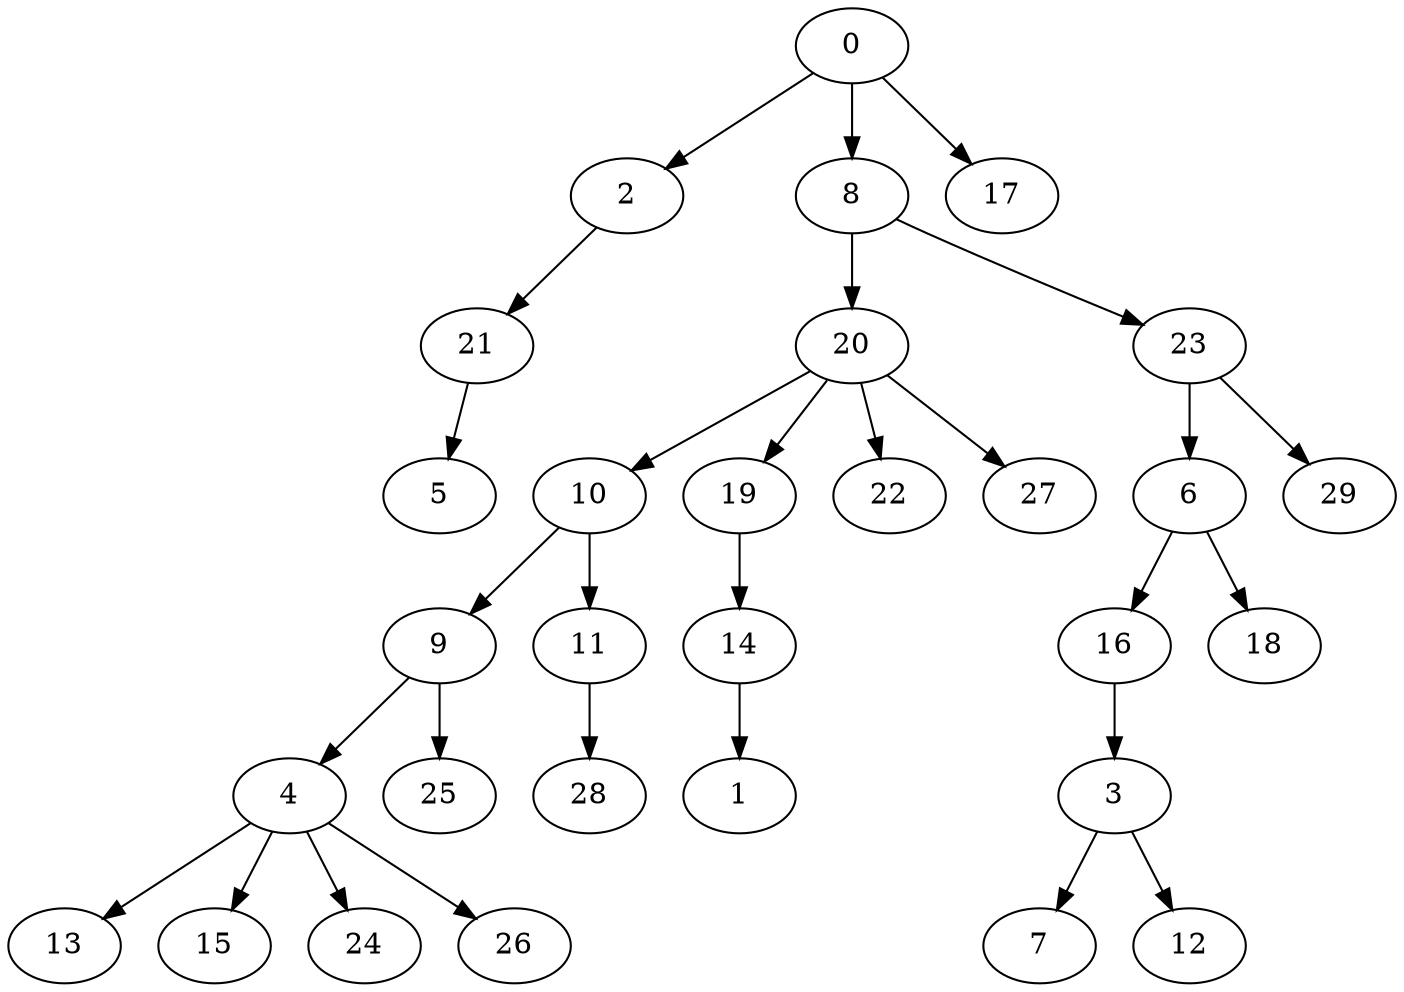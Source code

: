 digraph {
	0 [label=0]
	2 [label=2]
	8 [label=8]
	17 [label=17]
	21 [label=21]
	20 [label=20]
	23 [label=23]
	5 [label=5]
	10 [label=10]
	19 [label=19]
	22 [label=22]
	27 [label=27]
	6 [label=6]
	29 [label=29]
	9 [label=9]
	11 [label=11]
	14 [label=14]
	16 [label=16]
	18 [label=18]
	4 [label=4]
	25 [label=25]
	28 [label=28]
	1 [label=1]
	3 [label=3]
	13 [label=13]
	15 [label=15]
	24 [label=24]
	26 [label=26]
	7 [label=7]
	12 [label=12]
	0 -> 2
	0 -> 8
	0 -> 17
	2 -> 21
	8 -> 20
	8 -> 23
	21 -> 5
	20 -> 10
	20 -> 19
	20 -> 22
	20 -> 27
	23 -> 6
	23 -> 29
	10 -> 9
	10 -> 11
	19 -> 14
	6 -> 16
	6 -> 18
	9 -> 4
	9 -> 25
	11 -> 28
	14 -> 1
	16 -> 3
	4 -> 13
	4 -> 15
	4 -> 24
	4 -> 26
	3 -> 7
	3 -> 12
}
